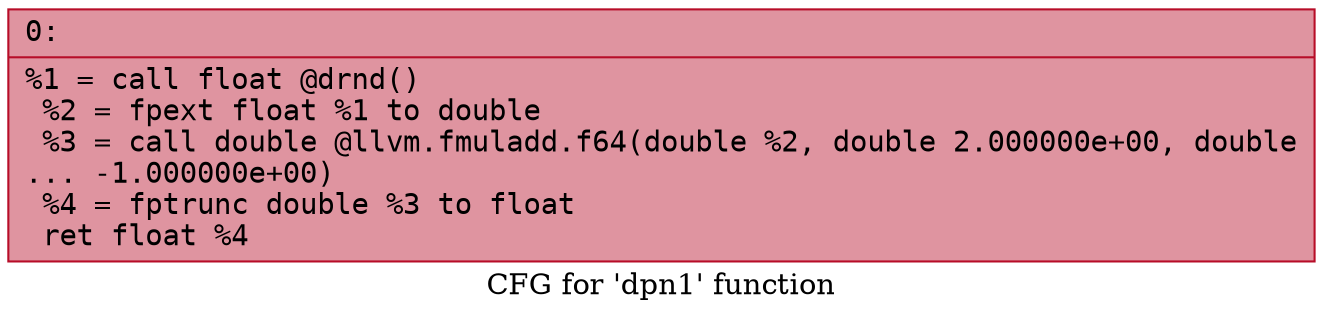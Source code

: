 digraph "CFG for 'dpn1' function" {
	label="CFG for 'dpn1' function";

	Node0x6000032de120 [shape=record,color="#b70d28ff", style=filled, fillcolor="#b70d2870" fontname="Courier",label="{0:\l|  %1 = call float @drnd()\l  %2 = fpext float %1 to double\l  %3 = call double @llvm.fmuladd.f64(double %2, double 2.000000e+00, double\l... -1.000000e+00)\l  %4 = fptrunc double %3 to float\l  ret float %4\l}"];
}
